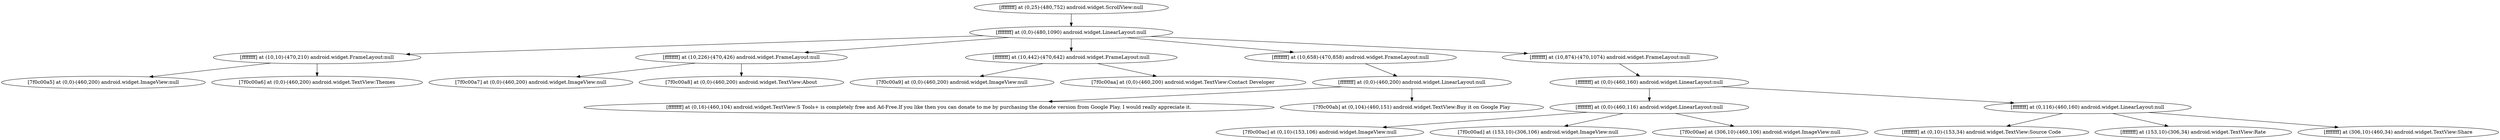 strict digraph G {
  1 [ label="[ffffffff] at (0,25)-(480,752) android.widget.ScrollView:null" ];
  2 [ label="[ffffffff] at (0,0)-(480,1090) android.widget.LinearLayout:null" ];
  3 [ label="[ffffffff] at (10,10)-(470,210) android.widget.FrameLayout:null" ];
  4 [ label="[7f0c00a5] at (0,0)-(460,200) android.widget.ImageView:null" ];
  5 [ label="[7f0c00a6] at (0,0)-(460,200) android.widget.TextView:Themes" ];
  6 [ label="[ffffffff] at (10,226)-(470,426) android.widget.FrameLayout:null" ];
  7 [ label="[7f0c00a7] at (0,0)-(460,200) android.widget.ImageView:null" ];
  8 [ label="[7f0c00a8] at (0,0)-(460,200) android.widget.TextView:About" ];
  9 [ label="[ffffffff] at (10,442)-(470,642) android.widget.FrameLayout:null" ];
  10 [ label="[7f0c00a9] at (0,0)-(460,200) android.widget.ImageView:null" ];
  11 [ label="[7f0c00aa] at (0,0)-(460,200) android.widget.TextView:Contact Developer" ];
  12 [ label="[ffffffff] at (10,658)-(470,858) android.widget.FrameLayout:null" ];
  13 [ label="[ffffffff] at (0,0)-(460,200) android.widget.LinearLayout:null" ];
  14 [ label="[ffffffff] at (0,16)-(460,104) android.widget.TextView:S Tools+ is completely free and Ad-Free.If you like then you can donate to me by purchasing the donate version from Google Play. I would really appreciate it." ];
  15 [ label="[7f0c00ab] at (0,104)-(460,151) android.widget.TextView:Buy it on Google Play" ];
  16 [ label="[ffffffff] at (10,874)-(470,1074) android.widget.FrameLayout:null" ];
  17 [ label="[ffffffff] at (0,0)-(460,160) android.widget.LinearLayout:null" ];
  18 [ label="[ffffffff] at (0,0)-(460,116) android.widget.LinearLayout:null" ];
  19 [ label="[7f0c00ac] at (0,10)-(153,106) android.widget.ImageView:null" ];
  20 [ label="[7f0c00ad] at (153,10)-(306,106) android.widget.ImageView:null" ];
  21 [ label="[7f0c00ae] at (306,10)-(460,106) android.widget.ImageView:null" ];
  22 [ label="[ffffffff] at (0,116)-(460,160) android.widget.LinearLayout:null" ];
  23 [ label="[ffffffff] at (0,10)-(153,34) android.widget.TextView:Source Code" ];
  24 [ label="[ffffffff] at (153,10)-(306,34) android.widget.TextView:Rate" ];
  25 [ label="[ffffffff] at (306,10)-(460,34) android.widget.TextView:Share" ];
  1 -> 2;
  2 -> 3;
  3 -> 4;
  3 -> 5;
  2 -> 6;
  6 -> 7;
  6 -> 8;
  2 -> 9;
  9 -> 10;
  9 -> 11;
  2 -> 12;
  12 -> 13;
  13 -> 14;
  13 -> 15;
  2 -> 16;
  16 -> 17;
  17 -> 18;
  18 -> 19;
  18 -> 20;
  18 -> 21;
  17 -> 22;
  22 -> 23;
  22 -> 24;
  22 -> 25;
}
